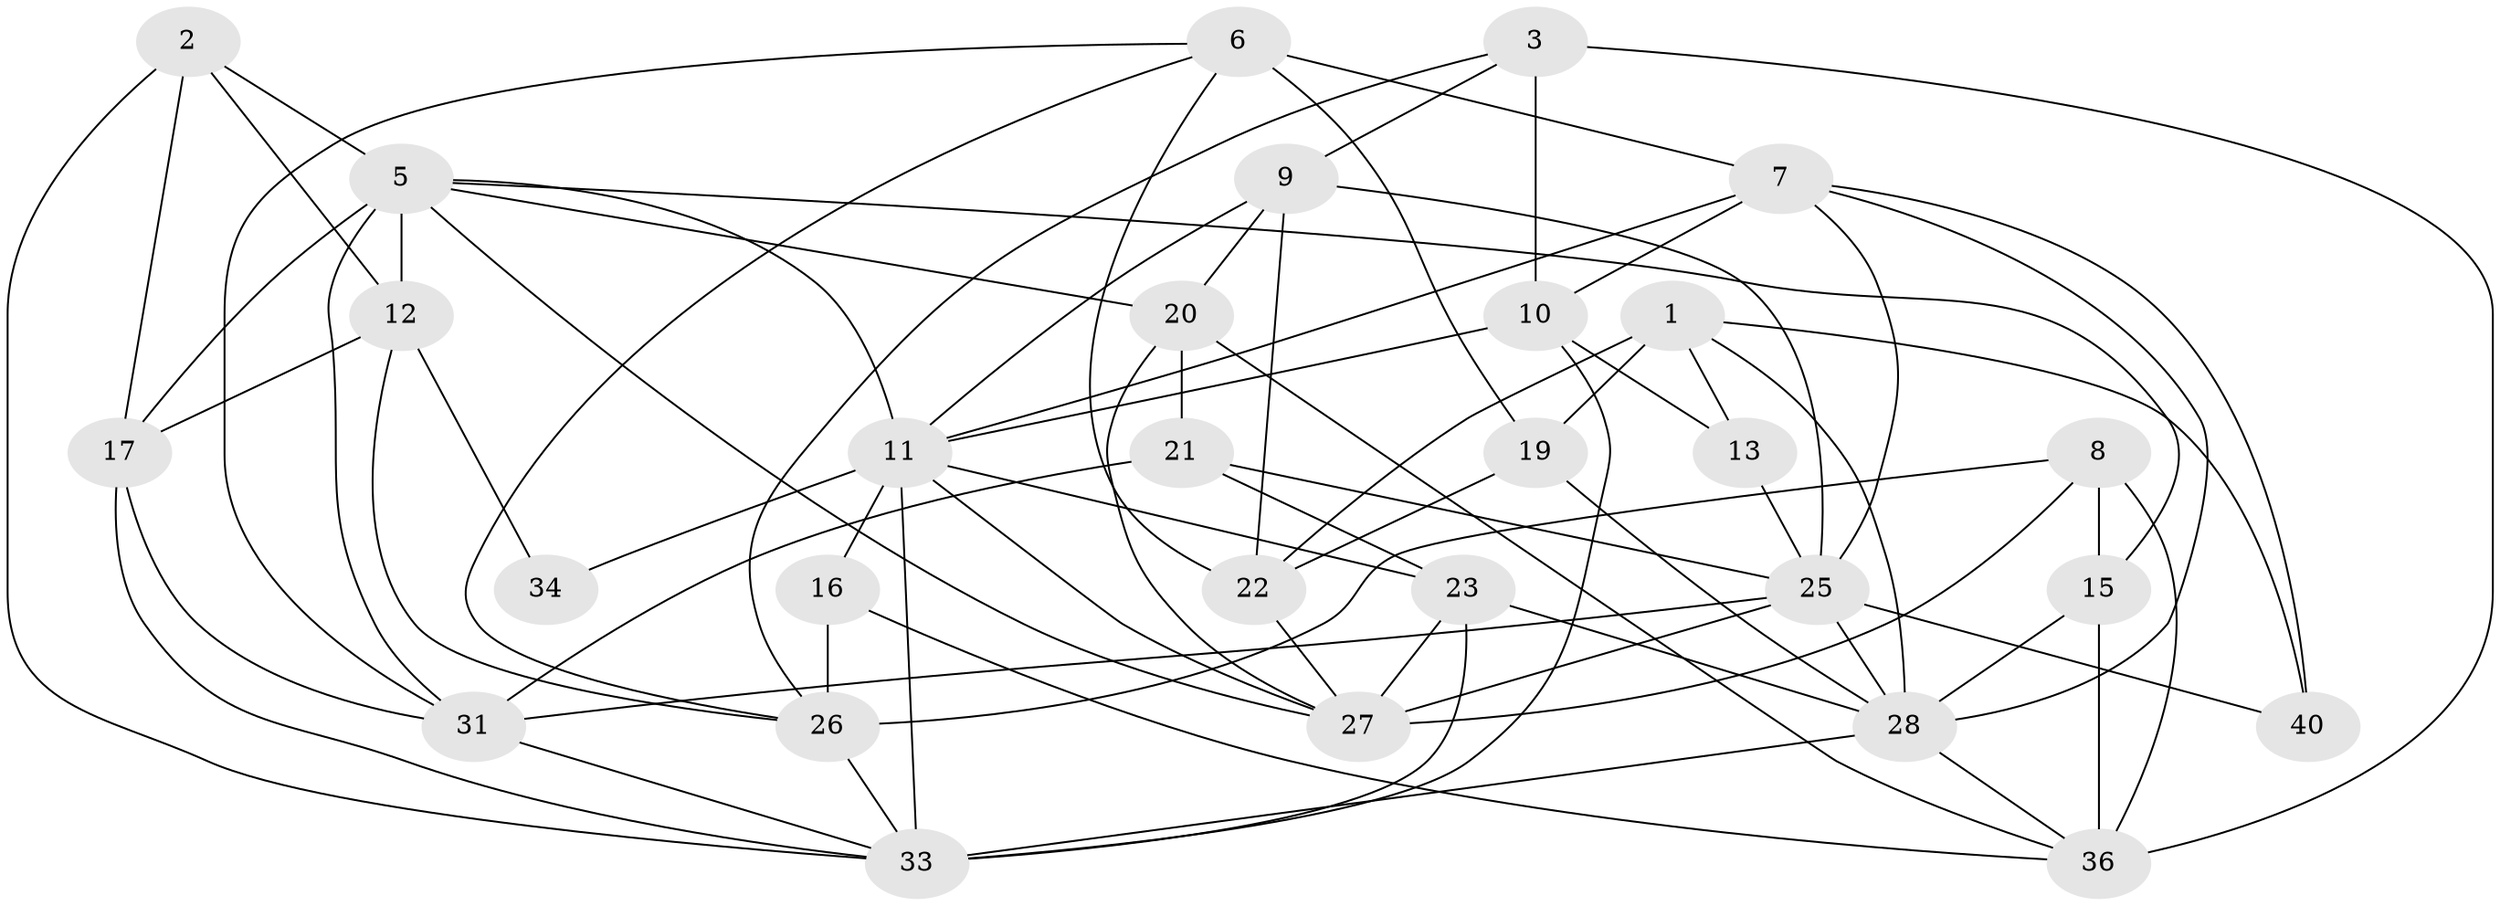 // Generated by graph-tools (version 1.1) at 2025/23/03/03/25 07:23:57]
// undirected, 29 vertices, 76 edges
graph export_dot {
graph [start="1"]
  node [color=gray90,style=filled];
  1 [super="+38"];
  2 [super="+4"];
  3 [super="+14"];
  5 [super="+18"];
  6 [super="+51"];
  7 [super="+32"];
  8 [super="+35"];
  9 [super="+29"];
  10 [super="+48"];
  11 [super="+52"];
  12 [super="+24"];
  13;
  15;
  16 [super="+45"];
  17 [super="+30"];
  19 [super="+39"];
  20 [super="+53"];
  21;
  22 [super="+41"];
  23 [super="+44"];
  25 [super="+42"];
  26 [super="+43"];
  27 [super="+50"];
  28 [super="+46"];
  31 [super="+49"];
  33 [super="+47"];
  34;
  36 [super="+37"];
  40;
  1 -- 40;
  1 -- 13;
  1 -- 19;
  1 -- 28;
  1 -- 22;
  2 -- 17;
  2 -- 12;
  2 -- 33;
  2 -- 5;
  3 -- 9;
  3 -- 26;
  3 -- 10;
  3 -- 36 [weight=2];
  5 -- 11;
  5 -- 15;
  5 -- 17;
  5 -- 20;
  5 -- 27;
  5 -- 12;
  5 -- 31;
  6 -- 19 [weight=2];
  6 -- 7;
  6 -- 22;
  6 -- 26;
  6 -- 31;
  7 -- 25;
  7 -- 11;
  7 -- 40;
  7 -- 28;
  7 -- 10;
  8 -- 26 [weight=2];
  8 -- 27;
  8 -- 15;
  8 -- 36;
  9 -- 11;
  9 -- 25;
  9 -- 20;
  9 -- 22;
  10 -- 33;
  10 -- 11;
  10 -- 13;
  11 -- 34;
  11 -- 23;
  11 -- 33;
  11 -- 27;
  11 -- 16;
  12 -- 34;
  12 -- 17;
  12 -- 26;
  13 -- 25;
  15 -- 28;
  15 -- 36;
  16 -- 36;
  16 -- 26;
  17 -- 33;
  17 -- 31;
  19 -- 28;
  19 -- 22;
  20 -- 21;
  20 -- 27;
  20 -- 36;
  21 -- 31;
  21 -- 23;
  21 -- 25;
  22 -- 27;
  23 -- 27 [weight=3];
  23 -- 33;
  23 -- 28;
  25 -- 31;
  25 -- 40;
  25 -- 28;
  25 -- 27;
  26 -- 33;
  28 -- 36;
  28 -- 33;
  31 -- 33;
}
